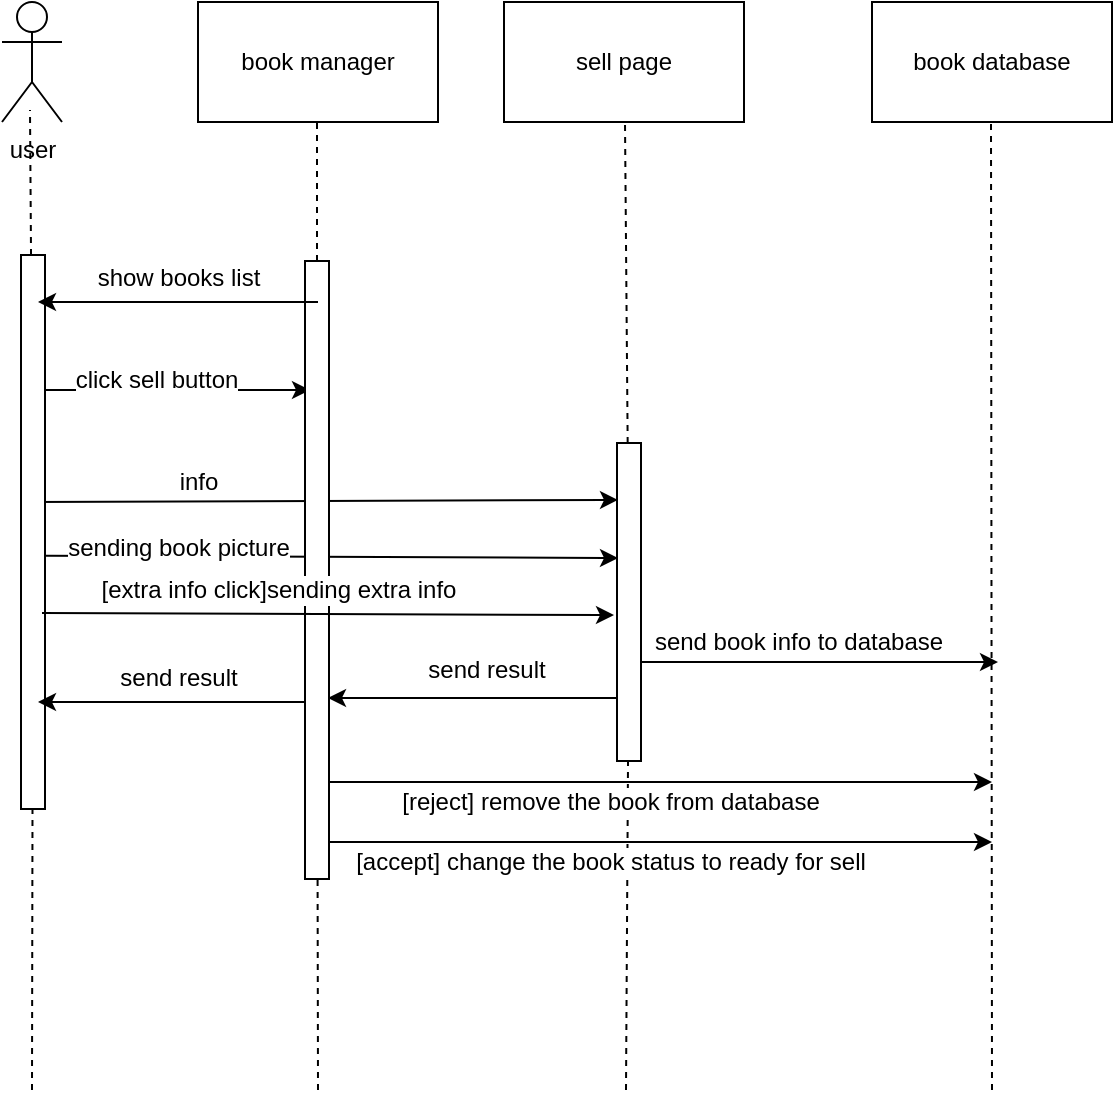<mxfile version="10.6.7" type="github"><diagram id="P_jgdUaZR1RVqcQm-a9g" name="Page-1"><mxGraphModel dx="800" dy="454" grid="1" gridSize="10" guides="1" tooltips="1" connect="1" arrows="1" fold="1" page="1" pageScale="1" pageWidth="850" pageHeight="1100" math="0" shadow="0"><root><mxCell id="0"/><mxCell id="1" parent="0"/><mxCell id="UM8ym-IgfjdPIe8oFEqV-1" value="book manager&lt;br&gt;" style="rounded=0;whiteSpace=wrap;html=1;" parent="1" vertex="1"><mxGeometry x="360" y="250" width="120" height="60" as="geometry"/></mxCell><mxCell id="UM8ym-IgfjdPIe8oFEqV-3" value="user" style="shape=umlActor;verticalLabelPosition=bottom;labelBackgroundColor=#ffffff;verticalAlign=top;html=1;outlineConnect=0;" parent="1" vertex="1"><mxGeometry x="262" y="250" width="30" height="60" as="geometry"/></mxCell><mxCell id="UM8ym-IgfjdPIe8oFEqV-4" value="" style="endArrow=none;dashed=1;html=1;" parent="1" source="UM8ym-IgfjdPIe8oFEqV-19" edge="1"><mxGeometry width="50" height="50" relative="1" as="geometry"><mxPoint x="276" y="780" as="sourcePoint"/><mxPoint x="276" y="304" as="targetPoint"/></mxGeometry></mxCell><mxCell id="UM8ym-IgfjdPIe8oFEqV-5" value="" style="endArrow=none;dashed=1;html=1;" parent="1" source="UM8ym-IgfjdPIe8oFEqV-25" edge="1"><mxGeometry width="50" height="50" relative="1" as="geometry"><mxPoint x="420" y="780" as="sourcePoint"/><mxPoint x="419.5" y="310" as="targetPoint"/></mxGeometry></mxCell><mxCell id="UM8ym-IgfjdPIe8oFEqV-6" value="book database" style="rounded=0;whiteSpace=wrap;html=1;" parent="1" vertex="1"><mxGeometry x="697" y="250" width="120" height="60" as="geometry"/></mxCell><mxCell id="UM8ym-IgfjdPIe8oFEqV-9" value="" style="endArrow=none;dashed=1;html=1;" parent="1" edge="1"><mxGeometry width="50" height="50" relative="1" as="geometry"><mxPoint x="757" y="794" as="sourcePoint"/><mxPoint x="756.5" y="310" as="targetPoint"/></mxGeometry></mxCell><mxCell id="UM8ym-IgfjdPIe8oFEqV-10" value="" style="endArrow=none;dashed=1;html=1;" parent="1" source="UM8ym-IgfjdPIe8oFEqV-23" edge="1"><mxGeometry width="50" height="50" relative="1" as="geometry"><mxPoint x="573" y="780" as="sourcePoint"/><mxPoint x="573.5" y="310" as="targetPoint"/></mxGeometry></mxCell><mxCell id="UM8ym-IgfjdPIe8oFEqV-11" value="" style="endArrow=classic;html=1;" parent="1" edge="1"><mxGeometry width="50" height="50" relative="1" as="geometry"><mxPoint x="277" y="444" as="sourcePoint"/><mxPoint x="416" y="444" as="targetPoint"/></mxGeometry></mxCell><mxCell id="UM8ym-IgfjdPIe8oFEqV-12" value="click sell button&lt;br&gt;" style="text;html=1;resizable=0;points=[];align=center;verticalAlign=middle;labelBackgroundColor=#ffffff;" parent="UM8ym-IgfjdPIe8oFEqV-11" vertex="1" connectable="0"><mxGeometry x="-0.118" y="5" relative="1" as="geometry"><mxPoint as="offset"/></mxGeometry></mxCell><mxCell id="UM8ym-IgfjdPIe8oFEqV-13" value="" style="endArrow=classic;html=1;entryX=0.821;entryY=0.042;entryDx=0;entryDy=0;entryPerimeter=0;" parent="1" target="UM8ym-IgfjdPIe8oFEqV-23" edge="1"><mxGeometry width="50" height="50" relative="1" as="geometry"><mxPoint x="277" y="500" as="sourcePoint"/><mxPoint x="416" y="500" as="targetPoint"/></mxGeometry></mxCell><mxCell id="UM8ym-IgfjdPIe8oFEqV-14" value="info" style="text;html=1;resizable=0;points=[];align=center;verticalAlign=middle;labelBackgroundColor=#ffffff;" parent="UM8ym-IgfjdPIe8oFEqV-13" vertex="1" connectable="0"><mxGeometry x="-0.118" y="5" relative="1" as="geometry"><mxPoint x="-46" y="-4.5" as="offset"/></mxGeometry></mxCell><mxCell id="UM8ym-IgfjdPIe8oFEqV-15" value="" style="endArrow=classic;html=1;exitX=0.457;exitY=1.042;exitDx=0;exitDy=0;exitPerimeter=0;" parent="1" source="UM8ym-IgfjdPIe8oFEqV-19" edge="1"><mxGeometry width="50" height="50" relative="1" as="geometry"><mxPoint x="420.0" y="528" as="sourcePoint"/><mxPoint x="570.0" y="528" as="targetPoint"/></mxGeometry></mxCell><mxCell id="UM8ym-IgfjdPIe8oFEqV-16" value="sending book picture" style="text;html=1;resizable=0;points=[];align=center;verticalAlign=middle;labelBackgroundColor=#ffffff;" parent="UM8ym-IgfjdPIe8oFEqV-15" vertex="1" connectable="0"><mxGeometry x="-0.118" y="5" relative="1" as="geometry"><mxPoint x="-60" y="0.5" as="offset"/></mxGeometry></mxCell><mxCell id="UM8ym-IgfjdPIe8oFEqV-19" value="" style="rounded=0;whiteSpace=wrap;html=1;rotation=-90;" parent="1" vertex="1"><mxGeometry x="139" y="509" width="277" height="12" as="geometry"/></mxCell><mxCell id="UM8ym-IgfjdPIe8oFEqV-20" value="" style="endArrow=none;dashed=1;html=1;" parent="1" target="UM8ym-IgfjdPIe8oFEqV-19" edge="1"><mxGeometry width="50" height="50" relative="1" as="geometry"><mxPoint x="277" y="794" as="sourcePoint"/><mxPoint x="276" y="304" as="targetPoint"/></mxGeometry></mxCell><mxCell id="UM8ym-IgfjdPIe8oFEqV-21" value="" style="endArrow=classic;html=1;" parent="1" edge="1"><mxGeometry width="50" height="50" relative="1" as="geometry"><mxPoint x="420.0" y="600" as="sourcePoint"/><mxPoint x="280" y="600" as="targetPoint"/></mxGeometry></mxCell><mxCell id="UM8ym-IgfjdPIe8oFEqV-22" value="send result" style="text;html=1;resizable=0;points=[];align=center;verticalAlign=middle;labelBackgroundColor=#ffffff;" parent="UM8ym-IgfjdPIe8oFEqV-21" vertex="1" connectable="0"><mxGeometry x="-0.118" y="5" relative="1" as="geometry"><mxPoint x="-9" y="-17" as="offset"/></mxGeometry></mxCell><mxCell id="UM8ym-IgfjdPIe8oFEqV-23" value="" style="rounded=0;whiteSpace=wrap;html=1;rotation=-90;" parent="1" vertex="1"><mxGeometry x="496" y="544" width="159" height="12" as="geometry"/></mxCell><mxCell id="UM8ym-IgfjdPIe8oFEqV-24" value="" style="endArrow=none;dashed=1;html=1;" parent="1" target="UM8ym-IgfjdPIe8oFEqV-23" edge="1"><mxGeometry width="50" height="50" relative="1" as="geometry"><mxPoint x="574" y="794" as="sourcePoint"/><mxPoint x="573.5" y="310.0" as="targetPoint"/></mxGeometry></mxCell><mxCell id="UM8ym-IgfjdPIe8oFEqV-25" value="" style="rounded=0;whiteSpace=wrap;html=1;rotation=-90;" parent="1" vertex="1"><mxGeometry x="265" y="528" width="309" height="12" as="geometry"/></mxCell><mxCell id="UM8ym-IgfjdPIe8oFEqV-26" value="" style="endArrow=none;dashed=1;html=1;" parent="1" target="UM8ym-IgfjdPIe8oFEqV-25" edge="1"><mxGeometry width="50" height="50" relative="1" as="geometry"><mxPoint x="420.0" y="794" as="sourcePoint"/><mxPoint x="419.5" y="310.0" as="targetPoint"/></mxGeometry></mxCell><mxCell id="UM8ym-IgfjdPIe8oFEqV-29" value="" style="endArrow=classic;html=1;" parent="1" edge="1"><mxGeometry width="50" height="50" relative="1" as="geometry"><mxPoint x="569" y="598" as="sourcePoint"/><mxPoint x="425" y="598" as="targetPoint"/></mxGeometry></mxCell><mxCell id="UM8ym-IgfjdPIe8oFEqV-30" value="send result" style="text;html=1;resizable=0;points=[];align=center;verticalAlign=middle;labelBackgroundColor=#ffffff;" parent="UM8ym-IgfjdPIe8oFEqV-29" vertex="1" connectable="0"><mxGeometry x="-0.118" y="5" relative="1" as="geometry"><mxPoint x="-2" y="-19" as="offset"/></mxGeometry></mxCell><mxCell id="thiteDryas06LAbmuQ3Z-2" value="" style="endArrow=classic;html=1;" parent="1" edge="1"><mxGeometry width="50" height="50" relative="1" as="geometry"><mxPoint x="420.0" y="400" as="sourcePoint"/><mxPoint x="280" y="400" as="targetPoint"/></mxGeometry></mxCell><mxCell id="thiteDryas06LAbmuQ3Z-3" value="show books list&lt;br&gt;" style="text;html=1;resizable=0;points=[];align=center;verticalAlign=middle;labelBackgroundColor=#ffffff;" parent="thiteDryas06LAbmuQ3Z-2" vertex="1" connectable="0"><mxGeometry x="-0.118" y="5" relative="1" as="geometry"><mxPoint x="-9" y="-17" as="offset"/></mxGeometry></mxCell><mxCell id="thiteDryas06LAbmuQ3Z-4" value="sell page" style="rounded=0;whiteSpace=wrap;html=1;" parent="1" vertex="1"><mxGeometry x="513" y="250" width="120" height="60" as="geometry"/></mxCell><mxCell id="thiteDryas06LAbmuQ3Z-6" value="" style="endArrow=classic;html=1;exitX=0.457;exitY=1.042;exitDx=0;exitDy=0;exitPerimeter=0;" parent="1" edge="1"><mxGeometry width="50" height="50" relative="1" as="geometry"><mxPoint x="282" y="555.5" as="sourcePoint"/><mxPoint x="568.0" y="556.5" as="targetPoint"/></mxGeometry></mxCell><mxCell id="thiteDryas06LAbmuQ3Z-7" value="[extra info click]sending extra info" style="text;html=1;resizable=0;points=[];align=center;verticalAlign=middle;labelBackgroundColor=#ffffff;" parent="thiteDryas06LAbmuQ3Z-6" vertex="1" connectable="0"><mxGeometry x="-0.118" y="5" relative="1" as="geometry"><mxPoint x="-8" y="-7" as="offset"/></mxGeometry></mxCell><mxCell id="thiteDryas06LAbmuQ3Z-8" value="" style="endArrow=classic;html=1;exitX=0.311;exitY=1.042;exitDx=0;exitDy=0;exitPerimeter=0;" parent="1" source="UM8ym-IgfjdPIe8oFEqV-23" edge="1"><mxGeometry width="50" height="50" relative="1" as="geometry"><mxPoint x="660" y="600" as="sourcePoint"/><mxPoint x="760" y="580" as="targetPoint"/></mxGeometry></mxCell><mxCell id="thiteDryas06LAbmuQ3Z-9" value="send book info to database" style="text;html=1;resizable=0;points=[];align=center;verticalAlign=middle;labelBackgroundColor=#ffffff;" parent="thiteDryas06LAbmuQ3Z-8" vertex="1" connectable="0"><mxGeometry x="-0.315" y="-1" relative="1" as="geometry"><mxPoint x="17" y="-11" as="offset"/></mxGeometry></mxCell><mxCell id="thiteDryas06LAbmuQ3Z-14" value="" style="endArrow=classic;html=1;" parent="1" edge="1"><mxGeometry width="50" height="50" relative="1" as="geometry"><mxPoint x="426" y="640" as="sourcePoint"/><mxPoint x="757" y="640" as="targetPoint"/></mxGeometry></mxCell><mxCell id="thiteDryas06LAbmuQ3Z-15" value="[reject] remove the book from database" style="text;html=1;resizable=0;points=[];align=center;verticalAlign=middle;labelBackgroundColor=#ffffff;" parent="thiteDryas06LAbmuQ3Z-14" vertex="1" connectable="0"><mxGeometry x="-0.749" y="-3" relative="1" as="geometry"><mxPoint x="98.5" y="7" as="offset"/></mxGeometry></mxCell><mxCell id="thiteDryas06LAbmuQ3Z-16" value="" style="endArrow=classic;html=1;" parent="1" edge="1"><mxGeometry width="50" height="50" relative="1" as="geometry"><mxPoint x="426" y="670" as="sourcePoint"/><mxPoint x="757" y="670" as="targetPoint"/></mxGeometry></mxCell><mxCell id="thiteDryas06LAbmuQ3Z-17" value="[accept] change the book status to ready for sell" style="text;html=1;resizable=0;points=[];align=center;verticalAlign=middle;labelBackgroundColor=#ffffff;" parent="thiteDryas06LAbmuQ3Z-16" vertex="1" connectable="0"><mxGeometry x="-0.749" y="-3" relative="1" as="geometry"><mxPoint x="98.5" y="7" as="offset"/></mxGeometry></mxCell></root></mxGraphModel></diagram></mxfile>